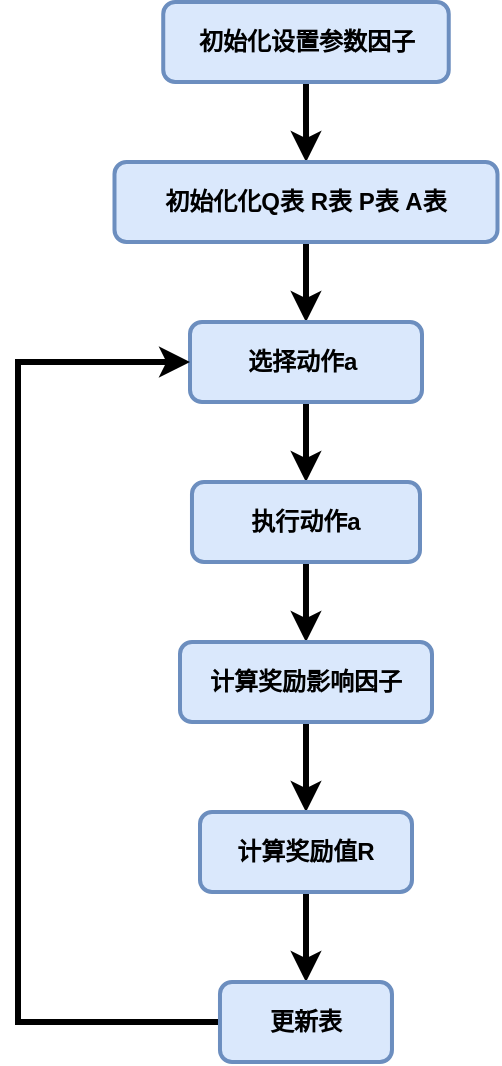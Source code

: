 <mxfile version="15.5.8" type="github">
  <diagram id="E2XHpv-KZXUMiO-KORbd" name="Page-1">
    <mxGraphModel dx="1422" dy="706" grid="1" gridSize="10" guides="1" tooltips="1" connect="1" arrows="1" fold="1" page="1" pageScale="1" pageWidth="827" pageHeight="1169" math="0" shadow="0">
      <root>
        <mxCell id="0" />
        <mxCell id="1" parent="0" />
        <mxCell id="kovAo3_g1AgbrA-oMjsM-11" style="edgeStyle=orthogonalEdgeStyle;rounded=0;orthogonalLoop=1;jettySize=auto;html=1;exitX=0.5;exitY=1;exitDx=0;exitDy=0;strokeWidth=3;" edge="1" parent="1" source="V5rkbNTQcQsLUcfA7pde-3" target="kovAo3_g1AgbrA-oMjsM-1">
          <mxGeometry relative="1" as="geometry" />
        </mxCell>
        <mxCell id="V5rkbNTQcQsLUcfA7pde-3" value="&lt;b&gt;初始化设置参数因子&lt;/b&gt;" style="rounded=1;whiteSpace=wrap;html=1;fillColor=#dae8fc;strokeColor=#6c8ebf;strokeWidth=2;" parent="1" vertex="1">
          <mxGeometry x="282.62" y="140" width="142.75" height="40" as="geometry" />
        </mxCell>
        <mxCell id="kovAo3_g1AgbrA-oMjsM-12" style="edgeStyle=orthogonalEdgeStyle;rounded=0;orthogonalLoop=1;jettySize=auto;html=1;exitX=0.5;exitY=1;exitDx=0;exitDy=0;strokeWidth=3;" edge="1" parent="1" source="kovAo3_g1AgbrA-oMjsM-1" target="kovAo3_g1AgbrA-oMjsM-2">
          <mxGeometry relative="1" as="geometry" />
        </mxCell>
        <mxCell id="kovAo3_g1AgbrA-oMjsM-1" value="&lt;b&gt;初始化化Q表 R表 P表 A表&lt;/b&gt;" style="rounded=1;whiteSpace=wrap;html=1;fillColor=#dae8fc;strokeColor=#6c8ebf;strokeWidth=2;" vertex="1" parent="1">
          <mxGeometry x="258.25" y="220" width="191.5" height="40" as="geometry" />
        </mxCell>
        <mxCell id="kovAo3_g1AgbrA-oMjsM-13" style="edgeStyle=orthogonalEdgeStyle;rounded=0;orthogonalLoop=1;jettySize=auto;html=1;exitX=0.5;exitY=1;exitDx=0;exitDy=0;entryX=0.5;entryY=0;entryDx=0;entryDy=0;strokeWidth=3;" edge="1" parent="1" source="kovAo3_g1AgbrA-oMjsM-2" target="kovAo3_g1AgbrA-oMjsM-5">
          <mxGeometry relative="1" as="geometry" />
        </mxCell>
        <mxCell id="kovAo3_g1AgbrA-oMjsM-2" value="&lt;b&gt;选择动作a&amp;nbsp;&lt;/b&gt;" style="rounded=1;whiteSpace=wrap;html=1;fillColor=#dae8fc;strokeColor=#6c8ebf;strokeWidth=2;" vertex="1" parent="1">
          <mxGeometry x="296" y="300" width="116" height="40" as="geometry" />
        </mxCell>
        <mxCell id="kovAo3_g1AgbrA-oMjsM-21" style="edgeStyle=orthogonalEdgeStyle;rounded=0;orthogonalLoop=1;jettySize=auto;html=1;exitX=0.5;exitY=1;exitDx=0;exitDy=0;entryX=0.5;entryY=0;entryDx=0;entryDy=0;strokeWidth=3;" edge="1" parent="1" source="kovAo3_g1AgbrA-oMjsM-5" target="kovAo3_g1AgbrA-oMjsM-6">
          <mxGeometry relative="1" as="geometry" />
        </mxCell>
        <mxCell id="kovAo3_g1AgbrA-oMjsM-5" value="&lt;b&gt;执行动作a&lt;/b&gt;" style="rounded=1;whiteSpace=wrap;html=1;fillColor=#dae8fc;strokeColor=#6c8ebf;strokeWidth=2;" vertex="1" parent="1">
          <mxGeometry x="296.99" y="380" width="114.01" height="40" as="geometry" />
        </mxCell>
        <mxCell id="kovAo3_g1AgbrA-oMjsM-15" style="edgeStyle=orthogonalEdgeStyle;rounded=0;orthogonalLoop=1;jettySize=auto;html=1;exitX=0.5;exitY=1;exitDx=0;exitDy=0;strokeWidth=3;" edge="1" parent="1" source="kovAo3_g1AgbrA-oMjsM-6" target="kovAo3_g1AgbrA-oMjsM-7">
          <mxGeometry relative="1" as="geometry" />
        </mxCell>
        <mxCell id="kovAo3_g1AgbrA-oMjsM-6" value="&lt;b&gt;计算奖励影响因子&lt;/b&gt;" style="rounded=1;whiteSpace=wrap;html=1;fillColor=#dae8fc;strokeColor=#6c8ebf;strokeWidth=2;" vertex="1" parent="1">
          <mxGeometry x="291" y="460" width="126" height="40" as="geometry" />
        </mxCell>
        <mxCell id="kovAo3_g1AgbrA-oMjsM-17" style="edgeStyle=orthogonalEdgeStyle;rounded=0;orthogonalLoop=1;jettySize=auto;html=1;exitX=0.5;exitY=1;exitDx=0;exitDy=0;strokeWidth=3;" edge="1" parent="1" source="kovAo3_g1AgbrA-oMjsM-7" target="kovAo3_g1AgbrA-oMjsM-8">
          <mxGeometry relative="1" as="geometry" />
        </mxCell>
        <mxCell id="kovAo3_g1AgbrA-oMjsM-7" value="&lt;b&gt;计算奖励值R&lt;/b&gt;" style="rounded=1;whiteSpace=wrap;html=1;fillColor=#dae8fc;strokeColor=#6c8ebf;strokeWidth=2;" vertex="1" parent="1">
          <mxGeometry x="301" y="545" width="106" height="40" as="geometry" />
        </mxCell>
        <mxCell id="kovAo3_g1AgbrA-oMjsM-20" style="edgeStyle=orthogonalEdgeStyle;rounded=0;orthogonalLoop=1;jettySize=auto;html=1;exitX=0;exitY=0.5;exitDx=0;exitDy=0;entryX=0;entryY=0.5;entryDx=0;entryDy=0;strokeWidth=3;" edge="1" parent="1" source="kovAo3_g1AgbrA-oMjsM-8" target="kovAo3_g1AgbrA-oMjsM-2">
          <mxGeometry relative="1" as="geometry">
            <mxPoint x="160" y="330" as="targetPoint" />
            <Array as="points">
              <mxPoint x="210" y="650" />
              <mxPoint x="210" y="320" />
            </Array>
          </mxGeometry>
        </mxCell>
        <mxCell id="kovAo3_g1AgbrA-oMjsM-8" value="&lt;b&gt;更新表&lt;/b&gt;" style="rounded=1;whiteSpace=wrap;html=1;fillColor=#dae8fc;strokeColor=#6c8ebf;strokeWidth=2;" vertex="1" parent="1">
          <mxGeometry x="310.99" y="630" width="86" height="40" as="geometry" />
        </mxCell>
      </root>
    </mxGraphModel>
  </diagram>
</mxfile>
